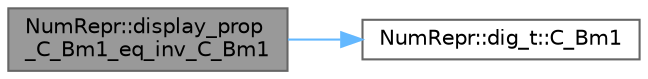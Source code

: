 digraph "NumRepr::display_prop_C_Bm1_eq_inv_C_Bm1"
{
 // INTERACTIVE_SVG=YES
 // LATEX_PDF_SIZE
  bgcolor="transparent";
  edge [fontname=Helvetica,fontsize=10,labelfontname=Helvetica,labelfontsize=10];
  node [fontname=Helvetica,fontsize=10,shape=box,height=0.2,width=0.4];
  rankdir="LR";
  Node1 [label="NumRepr::display_prop\l_C_Bm1_eq_inv_C_Bm1",height=0.2,width=0.4,color="gray40", fillcolor="grey60", style="filled", fontcolor="black",tooltip=" "];
  Node1 -> Node2 [color="steelblue1",style="solid"];
  Node2 [label="NumRepr::dig_t::C_Bm1",height=0.2,width=0.4,color="grey40", fillcolor="white", style="filled",URL="$struct_num_repr_1_1dig__t.html#a3d6a5c0e1d8a4719d58a476cfb68c960",tooltip="\"C_Bm1\" es identico a \"operator!()\""];
}
